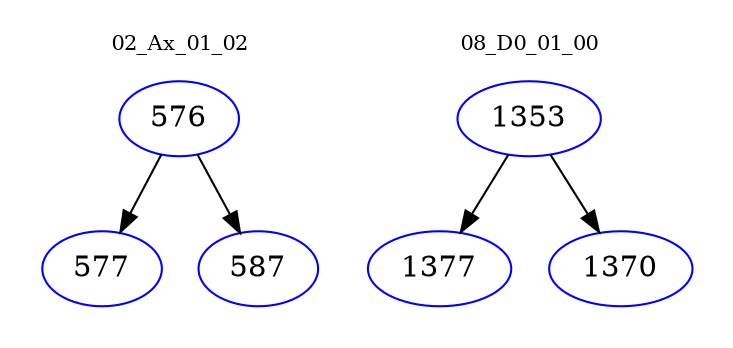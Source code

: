 digraph{
subgraph cluster_0 {
color = white
label = "02_Ax_01_02";
fontsize=10;
T0_576 [label="576", color="blue"]
T0_576 -> T0_577 [color="black"]
T0_577 [label="577", color="blue"]
T0_576 -> T0_587 [color="black"]
T0_587 [label="587", color="blue"]
}
subgraph cluster_1 {
color = white
label = "08_D0_01_00";
fontsize=10;
T1_1353 [label="1353", color="blue"]
T1_1353 -> T1_1377 [color="black"]
T1_1377 [label="1377", color="blue"]
T1_1353 -> T1_1370 [color="black"]
T1_1370 [label="1370", color="blue"]
}
}
